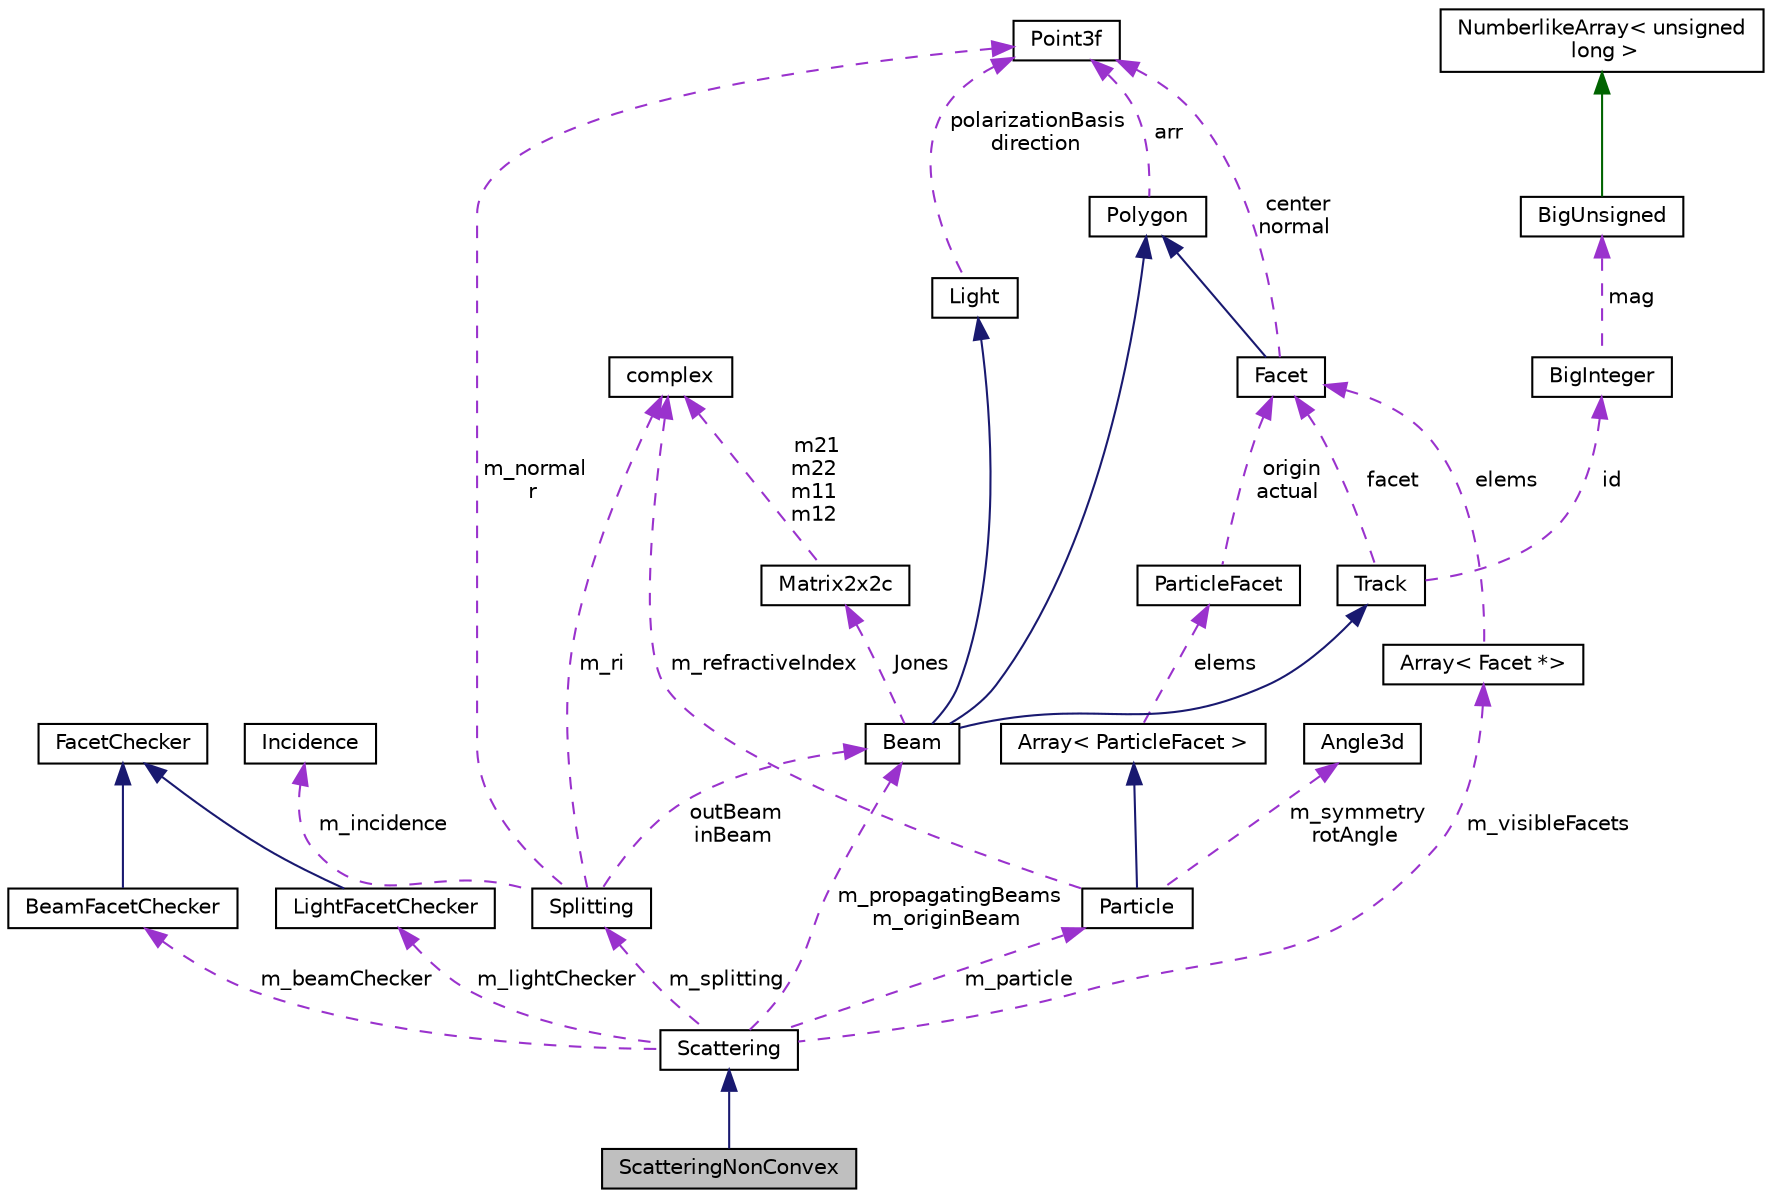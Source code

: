 digraph "ScatteringNonConvex"
{
  edge [fontname="Helvetica",fontsize="10",labelfontname="Helvetica",labelfontsize="10"];
  node [fontname="Helvetica",fontsize="10",shape=record];
  Node2 [label="ScatteringNonConvex",height=0.2,width=0.4,color="black", fillcolor="grey75", style="filled", fontcolor="black"];
  Node3 -> Node2 [dir="back",color="midnightblue",fontsize="10",style="solid",fontname="Helvetica"];
  Node3 [label="Scattering",height=0.2,width=0.4,color="black", fillcolor="white", style="filled",URL="$class_scattering.html",tooltip="Produce a set of beams from a light that incident on a Particle. "];
  Node4 -> Node3 [dir="back",color="darkorchid3",fontsize="10",style="dashed",label=" m_lightChecker" ,fontname="Helvetica"];
  Node4 [label="LightFacetChecker",height=0.2,width=0.4,color="black", fillcolor="white", style="filled",URL="$class_light_facet_checker.html"];
  Node5 -> Node4 [dir="back",color="midnightblue",fontsize="10",style="solid",fontname="Helvetica"];
  Node5 [label="FacetChecker",height=0.2,width=0.4,color="black", fillcolor="white", style="filled",URL="$class_facet_checker.html"];
  Node6 -> Node3 [dir="back",color="darkorchid3",fontsize="10",style="dashed",label=" m_beamChecker" ,fontname="Helvetica"];
  Node6 [label="BeamFacetChecker",height=0.2,width=0.4,color="black", fillcolor="white", style="filled",URL="$class_beam_facet_checker.html"];
  Node5 -> Node6 [dir="back",color="midnightblue",fontsize="10",style="solid",fontname="Helvetica"];
  Node7 -> Node3 [dir="back",color="darkorchid3",fontsize="10",style="dashed",label=" m_visibleFacets" ,fontname="Helvetica"];
  Node7 [label="Array\< Facet *\>",height=0.2,width=0.4,color="black", fillcolor="white", style="filled",URL="$class_array.html"];
  Node8 -> Node7 [dir="back",color="darkorchid3",fontsize="10",style="dashed",label=" elems" ,fontname="Helvetica"];
  Node8 [label="Facet",height=0.2,width=0.4,color="black", fillcolor="white", style="filled",URL="$class_facet.html"];
  Node9 -> Node8 [dir="back",color="midnightblue",fontsize="10",style="solid",fontname="Helvetica"];
  Node9 [label="Polygon",height=0.2,width=0.4,color="black", fillcolor="white", style="filled",URL="$class_polygon.html",tooltip="Polygon consisted of 3-coordinate vertices. "];
  Node10 -> Node9 [dir="back",color="darkorchid3",fontsize="10",style="dashed",label=" arr" ,fontname="Helvetica"];
  Node10 [label="Point3f",height=0.2,width=0.4,color="black", fillcolor="white", style="filled",URL="$struct_point3f.html",tooltip="The Point3 struct 3D coordinate point. "];
  Node10 -> Node8 [dir="back",color="darkorchid3",fontsize="10",style="dashed",label=" center\nnormal" ,fontname="Helvetica"];
  Node11 -> Node3 [dir="back",color="darkorchid3",fontsize="10",style="dashed",label=" m_particle" ,fontname="Helvetica"];
  Node11 [label="Particle",height=0.2,width=0.4,color="black", fillcolor="white", style="filled",URL="$class_particle.html",tooltip="The Particle class is the base class inherited by other concrete particle classes. Vertices are ordered by counterclock-wise direction if you see from outside. "];
  Node12 -> Node11 [dir="back",color="midnightblue",fontsize="10",style="solid",fontname="Helvetica"];
  Node12 [label="Array\< ParticleFacet \>",height=0.2,width=0.4,color="black", fillcolor="white", style="filled",URL="$class_array.html"];
  Node13 -> Node12 [dir="back",color="darkorchid3",fontsize="10",style="dashed",label=" elems" ,fontname="Helvetica"];
  Node13 [label="ParticleFacet",height=0.2,width=0.4,color="black", fillcolor="white", style="filled",URL="$struct_particle_facet.html"];
  Node8 -> Node13 [dir="back",color="darkorchid3",fontsize="10",style="dashed",label=" origin\nactual" ,fontname="Helvetica"];
  Node14 -> Node11 [dir="back",color="darkorchid3",fontsize="10",style="dashed",label=" m_refractiveIndex" ,fontname="Helvetica"];
  Node14 [label="complex",height=0.2,width=0.4,color="black", fillcolor="white", style="filled",URL="$classcomplex.html",tooltip="This class provides a complex numbers and operation with them. "];
  Node15 -> Node11 [dir="back",color="darkorchid3",fontsize="10",style="dashed",label=" m_symmetry\nrotAngle" ,fontname="Helvetica"];
  Node15 [label="Angle3d",height=0.2,width=0.4,color="black", fillcolor="white", style="filled",URL="$class_angle3d.html"];
  Node16 -> Node3 [dir="back",color="darkorchid3",fontsize="10",style="dashed",label=" m_splitting" ,fontname="Helvetica"];
  Node16 [label="Splitting",height=0.2,width=0.4,color="black", fillcolor="white", style="filled",URL="$class_splitting.html"];
  Node14 -> Node16 [dir="back",color="darkorchid3",fontsize="10",style="dashed",label=" m_ri" ,fontname="Helvetica"];
  Node17 -> Node16 [dir="back",color="darkorchid3",fontsize="10",style="dashed",label=" m_incidence" ,fontname="Helvetica"];
  Node17 [label="Incidence",height=0.2,width=0.4,color="black", fillcolor="white", style="filled",URL="$class_incidence.html"];
  Node18 -> Node16 [dir="back",color="darkorchid3",fontsize="10",style="dashed",label=" outBeam\ninBeam" ,fontname="Helvetica"];
  Node18 [label="Beam",height=0.2,width=0.4,color="black", fillcolor="white", style="filled",URL="$class_beam.html",tooltip="A plane-parallel optical beam that is created by act of reflection / refraction when a light incident..."];
  Node9 -> Node18 [dir="back",color="midnightblue",fontsize="10",style="solid",fontname="Helvetica"];
  Node19 -> Node18 [dir="back",color="midnightblue",fontsize="10",style="solid",fontname="Helvetica"];
  Node19 [label="Light",height=0.2,width=0.4,color="black", fillcolor="white", style="filled",URL="$class_light.html"];
  Node10 -> Node19 [dir="back",color="darkorchid3",fontsize="10",style="dashed",label=" polarizationBasis\ndirection" ,fontname="Helvetica"];
  Node20 -> Node18 [dir="back",color="midnightblue",fontsize="10",style="solid",fontname="Helvetica"];
  Node20 [label="Track",height=0.2,width=0.4,color="black", fillcolor="white", style="filled",URL="$class_track.html"];
  Node8 -> Node20 [dir="back",color="darkorchid3",fontsize="10",style="dashed",label=" facet" ,fontname="Helvetica"];
  Node21 -> Node20 [dir="back",color="darkorchid3",fontsize="10",style="dashed",label=" id" ,fontname="Helvetica"];
  Node21 [label="BigInteger",height=0.2,width=0.4,color="black", fillcolor="white", style="filled",URL="$class_big_integer.html"];
  Node22 -> Node21 [dir="back",color="darkorchid3",fontsize="10",style="dashed",label=" mag" ,fontname="Helvetica"];
  Node22 [label="BigUnsigned",height=0.2,width=0.4,color="black", fillcolor="white", style="filled",URL="$class_big_unsigned.html"];
  Node23 -> Node22 [dir="back",color="darkgreen",fontsize="10",style="solid",fontname="Helvetica"];
  Node23 [label="NumberlikeArray\< unsigned\l long \>",height=0.2,width=0.4,color="black", fillcolor="white", style="filled",URL="$class_numberlike_array.html"];
  Node24 -> Node18 [dir="back",color="darkorchid3",fontsize="10",style="dashed",label=" Jones" ,fontname="Helvetica"];
  Node24 [label="Matrix2x2c",height=0.2,width=0.4,color="black", fillcolor="white", style="filled",URL="$class_matrix2x2c.html",tooltip="The Matrix2x2c class Squad matrix with 4 complex elements (2x2) "];
  Node14 -> Node24 [dir="back",color="darkorchid3",fontsize="10",style="dashed",label=" m21\nm22\nm11\nm12" ,fontname="Helvetica"];
  Node10 -> Node16 [dir="back",color="darkorchid3",fontsize="10",style="dashed",label=" m_normal\nr" ,fontname="Helvetica"];
  Node18 -> Node3 [dir="back",color="darkorchid3",fontsize="10",style="dashed",label=" m_propagatingBeams\nm_originBeam" ,fontname="Helvetica"];
}
